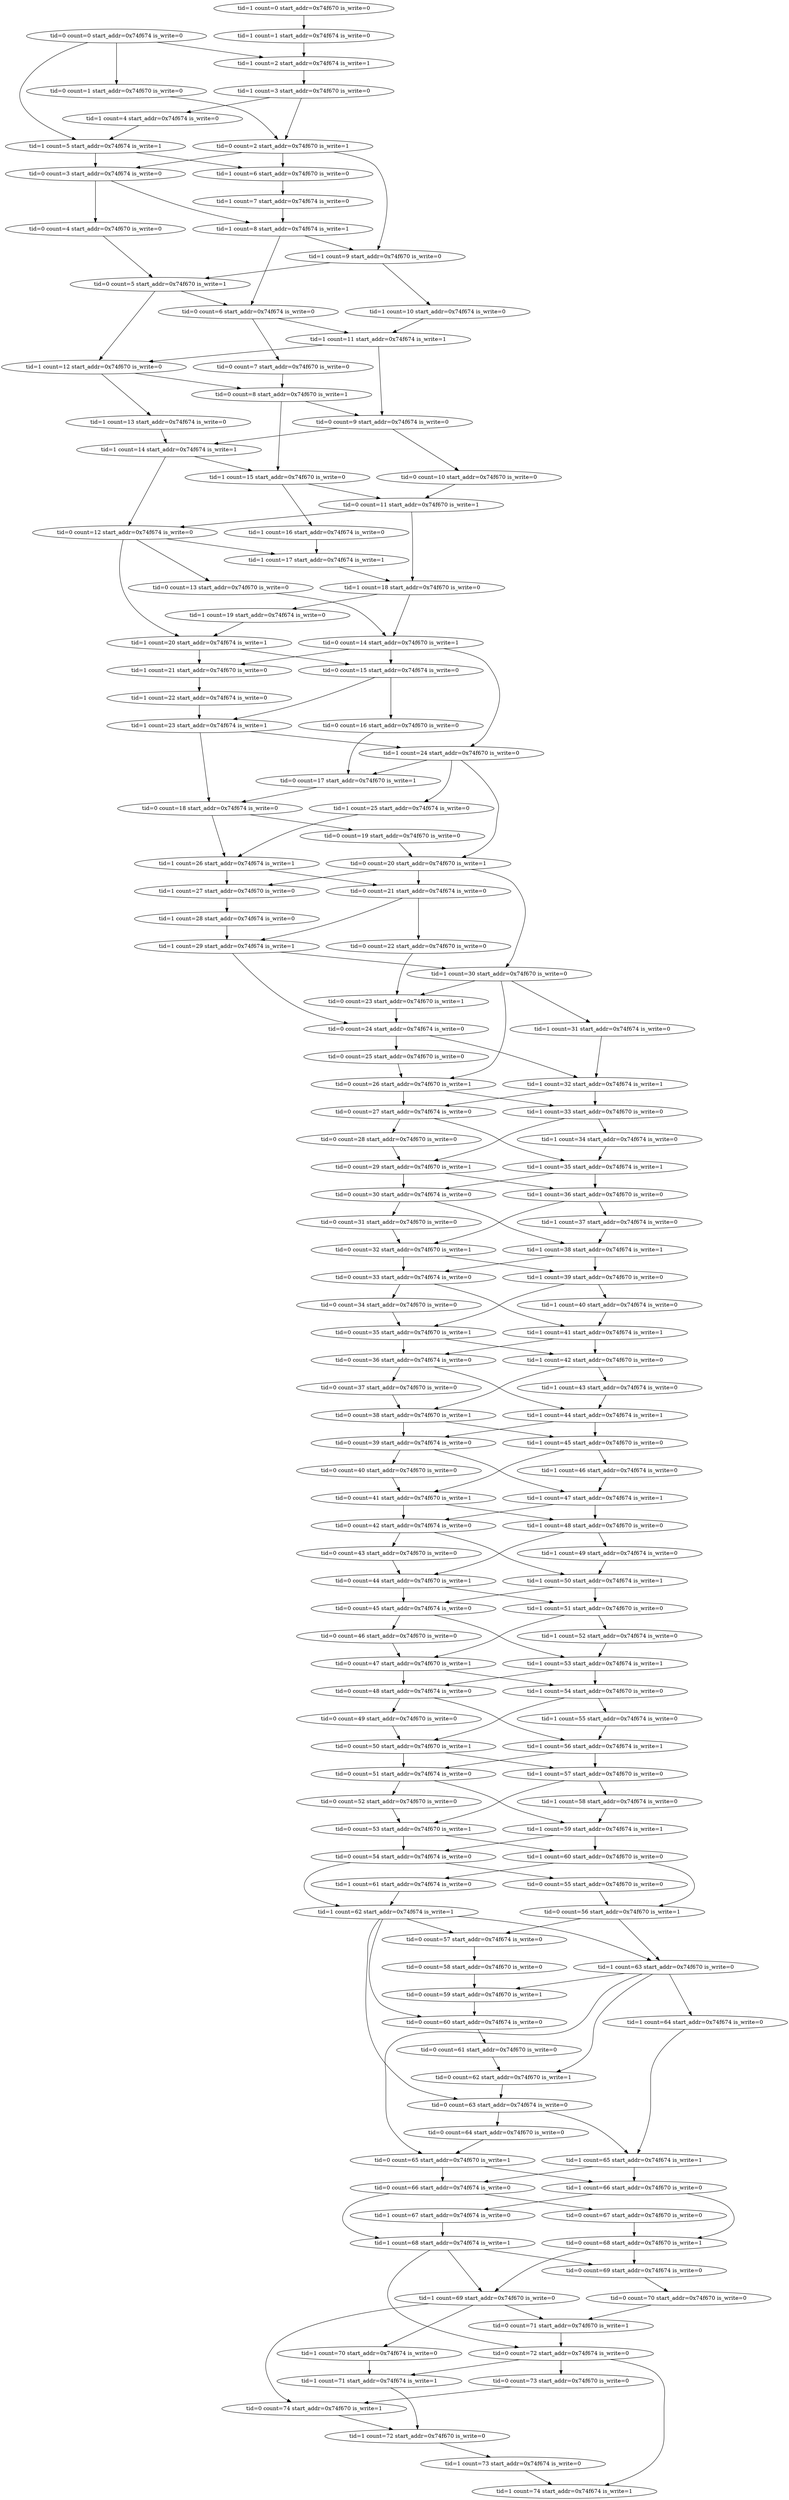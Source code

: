 digraph G {
0 [count=0, is_write=0, label="tid=0 count=0 start_addr=0x74f674 is_write=0", start_addr="0x74f674", tid=0];
1 [count=1, is_write=0, label="tid=0 count=1 start_addr=0x74f670 is_write=0", start_addr="0x74f670", tid=0];
2 [count=2, is_write=1, label="tid=0 count=2 start_addr=0x74f670 is_write=1", start_addr="0x74f670", tid=0];
3 [count=3, is_write=0, label="tid=0 count=3 start_addr=0x74f674 is_write=0", start_addr="0x74f674", tid=0];
4 [count=4, is_write=0, label="tid=0 count=4 start_addr=0x74f670 is_write=0", start_addr="0x74f670", tid=0];
5 [count=5, is_write=1, label="tid=0 count=5 start_addr=0x74f670 is_write=1", start_addr="0x74f670", tid=0];
6 [count=6, is_write=0, label="tid=0 count=6 start_addr=0x74f674 is_write=0", start_addr="0x74f674", tid=0];
7 [count=7, is_write=0, label="tid=0 count=7 start_addr=0x74f670 is_write=0", start_addr="0x74f670", tid=0];
8 [count=8, is_write=1, label="tid=0 count=8 start_addr=0x74f670 is_write=1", start_addr="0x74f670", tid=0];
9 [count=9, is_write=0, label="tid=0 count=9 start_addr=0x74f674 is_write=0", start_addr="0x74f674", tid=0];
10 [count=10, is_write=0, label="tid=0 count=10 start_addr=0x74f670 is_write=0", start_addr="0x74f670", tid=0];
11 [count=11, is_write=1, label="tid=0 count=11 start_addr=0x74f670 is_write=1", start_addr="0x74f670", tid=0];
12 [count=12, is_write=0, label="tid=0 count=12 start_addr=0x74f674 is_write=0", start_addr="0x74f674", tid=0];
13 [count=13, is_write=0, label="tid=0 count=13 start_addr=0x74f670 is_write=0", start_addr="0x74f670", tid=0];
14 [count=14, is_write=1, label="tid=0 count=14 start_addr=0x74f670 is_write=1", start_addr="0x74f670", tid=0];
15 [count=15, is_write=0, label="tid=0 count=15 start_addr=0x74f674 is_write=0", start_addr="0x74f674", tid=0];
16 [count=16, is_write=0, label="tid=0 count=16 start_addr=0x74f670 is_write=0", start_addr="0x74f670", tid=0];
17 [count=17, is_write=1, label="tid=0 count=17 start_addr=0x74f670 is_write=1", start_addr="0x74f670", tid=0];
18 [count=18, is_write=0, label="tid=0 count=18 start_addr=0x74f674 is_write=0", start_addr="0x74f674", tid=0];
19 [count=19, is_write=0, label="tid=0 count=19 start_addr=0x74f670 is_write=0", start_addr="0x74f670", tid=0];
20 [count=20, is_write=1, label="tid=0 count=20 start_addr=0x74f670 is_write=1", start_addr="0x74f670", tid=0];
21 [count=21, is_write=0, label="tid=0 count=21 start_addr=0x74f674 is_write=0", start_addr="0x74f674", tid=0];
22 [count=22, is_write=0, label="tid=0 count=22 start_addr=0x74f670 is_write=0", start_addr="0x74f670", tid=0];
23 [count=23, is_write=1, label="tid=0 count=23 start_addr=0x74f670 is_write=1", start_addr="0x74f670", tid=0];
24 [count=24, is_write=0, label="tid=0 count=24 start_addr=0x74f674 is_write=0", start_addr="0x74f674", tid=0];
25 [count=25, is_write=0, label="tid=0 count=25 start_addr=0x74f670 is_write=0", start_addr="0x74f670", tid=0];
26 [count=26, is_write=1, label="tid=0 count=26 start_addr=0x74f670 is_write=1", start_addr="0x74f670", tid=0];
27 [count=27, is_write=0, label="tid=0 count=27 start_addr=0x74f674 is_write=0", start_addr="0x74f674", tid=0];
28 [count=28, is_write=0, label="tid=0 count=28 start_addr=0x74f670 is_write=0", start_addr="0x74f670", tid=0];
29 [count=29, is_write=1, label="tid=0 count=29 start_addr=0x74f670 is_write=1", start_addr="0x74f670", tid=0];
30 [count=30, is_write=0, label="tid=0 count=30 start_addr=0x74f674 is_write=0", start_addr="0x74f674", tid=0];
31 [count=31, is_write=0, label="tid=0 count=31 start_addr=0x74f670 is_write=0", start_addr="0x74f670", tid=0];
32 [count=32, is_write=1, label="tid=0 count=32 start_addr=0x74f670 is_write=1", start_addr="0x74f670", tid=0];
33 [count=33, is_write=0, label="tid=0 count=33 start_addr=0x74f674 is_write=0", start_addr="0x74f674", tid=0];
34 [count=34, is_write=0, label="tid=0 count=34 start_addr=0x74f670 is_write=0", start_addr="0x74f670", tid=0];
35 [count=35, is_write=1, label="tid=0 count=35 start_addr=0x74f670 is_write=1", start_addr="0x74f670", tid=0];
36 [count=36, is_write=0, label="tid=0 count=36 start_addr=0x74f674 is_write=0", start_addr="0x74f674", tid=0];
37 [count=37, is_write=0, label="tid=0 count=37 start_addr=0x74f670 is_write=0", start_addr="0x74f670", tid=0];
38 [count=38, is_write=1, label="tid=0 count=38 start_addr=0x74f670 is_write=1", start_addr="0x74f670", tid=0];
39 [count=39, is_write=0, label="tid=0 count=39 start_addr=0x74f674 is_write=0", start_addr="0x74f674", tid=0];
40 [count=40, is_write=0, label="tid=0 count=40 start_addr=0x74f670 is_write=0", start_addr="0x74f670", tid=0];
41 [count=41, is_write=1, label="tid=0 count=41 start_addr=0x74f670 is_write=1", start_addr="0x74f670", tid=0];
42 [count=42, is_write=0, label="tid=0 count=42 start_addr=0x74f674 is_write=0", start_addr="0x74f674", tid=0];
43 [count=43, is_write=0, label="tid=0 count=43 start_addr=0x74f670 is_write=0", start_addr="0x74f670", tid=0];
44 [count=44, is_write=1, label="tid=0 count=44 start_addr=0x74f670 is_write=1", start_addr="0x74f670", tid=0];
45 [count=45, is_write=0, label="tid=0 count=45 start_addr=0x74f674 is_write=0", start_addr="0x74f674", tid=0];
46 [count=46, is_write=0, label="tid=0 count=46 start_addr=0x74f670 is_write=0", start_addr="0x74f670", tid=0];
47 [count=47, is_write=1, label="tid=0 count=47 start_addr=0x74f670 is_write=1", start_addr="0x74f670", tid=0];
48 [count=48, is_write=0, label="tid=0 count=48 start_addr=0x74f674 is_write=0", start_addr="0x74f674", tid=0];
49 [count=49, is_write=0, label="tid=0 count=49 start_addr=0x74f670 is_write=0", start_addr="0x74f670", tid=0];
50 [count=50, is_write=1, label="tid=0 count=50 start_addr=0x74f670 is_write=1", start_addr="0x74f670", tid=0];
51 [count=51, is_write=0, label="tid=0 count=51 start_addr=0x74f674 is_write=0", start_addr="0x74f674", tid=0];
52 [count=52, is_write=0, label="tid=0 count=52 start_addr=0x74f670 is_write=0", start_addr="0x74f670", tid=0];
53 [count=53, is_write=1, label="tid=0 count=53 start_addr=0x74f670 is_write=1", start_addr="0x74f670", tid=0];
54 [count=54, is_write=0, label="tid=0 count=54 start_addr=0x74f674 is_write=0", start_addr="0x74f674", tid=0];
55 [count=55, is_write=0, label="tid=0 count=55 start_addr=0x74f670 is_write=0", start_addr="0x74f670", tid=0];
56 [count=56, is_write=1, label="tid=0 count=56 start_addr=0x74f670 is_write=1", start_addr="0x74f670", tid=0];
57 [count=57, is_write=0, label="tid=0 count=57 start_addr=0x74f674 is_write=0", start_addr="0x74f674", tid=0];
58 [count=58, is_write=0, label="tid=0 count=58 start_addr=0x74f670 is_write=0", start_addr="0x74f670", tid=0];
59 [count=59, is_write=1, label="tid=0 count=59 start_addr=0x74f670 is_write=1", start_addr="0x74f670", tid=0];
60 [count=60, is_write=0, label="tid=0 count=60 start_addr=0x74f674 is_write=0", start_addr="0x74f674", tid=0];
61 [count=61, is_write=0, label="tid=0 count=61 start_addr=0x74f670 is_write=0", start_addr="0x74f670", tid=0];
62 [count=62, is_write=1, label="tid=0 count=62 start_addr=0x74f670 is_write=1", start_addr="0x74f670", tid=0];
63 [count=63, is_write=0, label="tid=0 count=63 start_addr=0x74f674 is_write=0", start_addr="0x74f674", tid=0];
64 [count=64, is_write=0, label="tid=0 count=64 start_addr=0x74f670 is_write=0", start_addr="0x74f670", tid=0];
65 [count=65, is_write=1, label="tid=0 count=65 start_addr=0x74f670 is_write=1", start_addr="0x74f670", tid=0];
66 [count=66, is_write=0, label="tid=0 count=66 start_addr=0x74f674 is_write=0", start_addr="0x74f674", tid=0];
67 [count=67, is_write=0, label="tid=0 count=67 start_addr=0x74f670 is_write=0", start_addr="0x74f670", tid=0];
68 [count=68, is_write=1, label="tid=0 count=68 start_addr=0x74f670 is_write=1", start_addr="0x74f670", tid=0];
69 [count=69, is_write=0, label="tid=0 count=69 start_addr=0x74f674 is_write=0", start_addr="0x74f674", tid=0];
70 [count=70, is_write=0, label="tid=0 count=70 start_addr=0x74f670 is_write=0", start_addr="0x74f670", tid=0];
71 [count=71, is_write=1, label="tid=0 count=71 start_addr=0x74f670 is_write=1", start_addr="0x74f670", tid=0];
72 [count=72, is_write=0, label="tid=0 count=72 start_addr=0x74f674 is_write=0", start_addr="0x74f674", tid=0];
73 [count=73, is_write=0, label="tid=0 count=73 start_addr=0x74f670 is_write=0", start_addr="0x74f670", tid=0];
74 [count=74, is_write=1, label="tid=0 count=74 start_addr=0x74f670 is_write=1", start_addr="0x74f670", tid=0];
80 [count=0, is_write=0, label="tid=1 count=0 start_addr=0x74f670 is_write=0", start_addr="0x74f670", tid=1];
81 [count=1, is_write=0, label="tid=1 count=1 start_addr=0x74f674 is_write=0", start_addr="0x74f674", tid=1];
82 [count=2, is_write=1, label="tid=1 count=2 start_addr=0x74f674 is_write=1", start_addr="0x74f674", tid=1];
83 [count=3, is_write=0, label="tid=1 count=3 start_addr=0x74f670 is_write=0", start_addr="0x74f670", tid=1];
84 [count=4, is_write=0, label="tid=1 count=4 start_addr=0x74f674 is_write=0", start_addr="0x74f674", tid=1];
85 [count=5, is_write=1, label="tid=1 count=5 start_addr=0x74f674 is_write=1", start_addr="0x74f674", tid=1];
86 [count=6, is_write=0, label="tid=1 count=6 start_addr=0x74f670 is_write=0", start_addr="0x74f670", tid=1];
87 [count=7, is_write=0, label="tid=1 count=7 start_addr=0x74f674 is_write=0", start_addr="0x74f674", tid=1];
88 [count=8, is_write=1, label="tid=1 count=8 start_addr=0x74f674 is_write=1", start_addr="0x74f674", tid=1];
89 [count=9, is_write=0, label="tid=1 count=9 start_addr=0x74f670 is_write=0", start_addr="0x74f670", tid=1];
90 [count=10, is_write=0, label="tid=1 count=10 start_addr=0x74f674 is_write=0", start_addr="0x74f674", tid=1];
91 [count=11, is_write=1, label="tid=1 count=11 start_addr=0x74f674 is_write=1", start_addr="0x74f674", tid=1];
92 [count=12, is_write=0, label="tid=1 count=12 start_addr=0x74f670 is_write=0", start_addr="0x74f670", tid=1];
93 [count=13, is_write=0, label="tid=1 count=13 start_addr=0x74f674 is_write=0", start_addr="0x74f674", tid=1];
94 [count=14, is_write=1, label="tid=1 count=14 start_addr=0x74f674 is_write=1", start_addr="0x74f674", tid=1];
95 [count=15, is_write=0, label="tid=1 count=15 start_addr=0x74f670 is_write=0", start_addr="0x74f670", tid=1];
96 [count=16, is_write=0, label="tid=1 count=16 start_addr=0x74f674 is_write=0", start_addr="0x74f674", tid=1];
97 [count=17, is_write=1, label="tid=1 count=17 start_addr=0x74f674 is_write=1", start_addr="0x74f674", tid=1];
98 [count=18, is_write=0, label="tid=1 count=18 start_addr=0x74f670 is_write=0", start_addr="0x74f670", tid=1];
99 [count=19, is_write=0, label="tid=1 count=19 start_addr=0x74f674 is_write=0", start_addr="0x74f674", tid=1];
100 [count=20, is_write=1, label="tid=1 count=20 start_addr=0x74f674 is_write=1", start_addr="0x74f674", tid=1];
101 [count=21, is_write=0, label="tid=1 count=21 start_addr=0x74f670 is_write=0", start_addr="0x74f670", tid=1];
102 [count=22, is_write=0, label="tid=1 count=22 start_addr=0x74f674 is_write=0", start_addr="0x74f674", tid=1];
103 [count=23, is_write=1, label="tid=1 count=23 start_addr=0x74f674 is_write=1", start_addr="0x74f674", tid=1];
104 [count=24, is_write=0, label="tid=1 count=24 start_addr=0x74f670 is_write=0", start_addr="0x74f670", tid=1];
105 [count=25, is_write=0, label="tid=1 count=25 start_addr=0x74f674 is_write=0", start_addr="0x74f674", tid=1];
106 [count=26, is_write=1, label="tid=1 count=26 start_addr=0x74f674 is_write=1", start_addr="0x74f674", tid=1];
107 [count=27, is_write=0, label="tid=1 count=27 start_addr=0x74f670 is_write=0", start_addr="0x74f670", tid=1];
108 [count=28, is_write=0, label="tid=1 count=28 start_addr=0x74f674 is_write=0", start_addr="0x74f674", tid=1];
109 [count=29, is_write=1, label="tid=1 count=29 start_addr=0x74f674 is_write=1", start_addr="0x74f674", tid=1];
110 [count=30, is_write=0, label="tid=1 count=30 start_addr=0x74f670 is_write=0", start_addr="0x74f670", tid=1];
111 [count=31, is_write=0, label="tid=1 count=31 start_addr=0x74f674 is_write=0", start_addr="0x74f674", tid=1];
112 [count=32, is_write=1, label="tid=1 count=32 start_addr=0x74f674 is_write=1", start_addr="0x74f674", tid=1];
113 [count=33, is_write=0, label="tid=1 count=33 start_addr=0x74f670 is_write=0", start_addr="0x74f670", tid=1];
114 [count=34, is_write=0, label="tid=1 count=34 start_addr=0x74f674 is_write=0", start_addr="0x74f674", tid=1];
115 [count=35, is_write=1, label="tid=1 count=35 start_addr=0x74f674 is_write=1", start_addr="0x74f674", tid=1];
116 [count=36, is_write=0, label="tid=1 count=36 start_addr=0x74f670 is_write=0", start_addr="0x74f670", tid=1];
117 [count=37, is_write=0, label="tid=1 count=37 start_addr=0x74f674 is_write=0", start_addr="0x74f674", tid=1];
118 [count=38, is_write=1, label="tid=1 count=38 start_addr=0x74f674 is_write=1", start_addr="0x74f674", tid=1];
119 [count=39, is_write=0, label="tid=1 count=39 start_addr=0x74f670 is_write=0", start_addr="0x74f670", tid=1];
120 [count=40, is_write=0, label="tid=1 count=40 start_addr=0x74f674 is_write=0", start_addr="0x74f674", tid=1];
121 [count=41, is_write=1, label="tid=1 count=41 start_addr=0x74f674 is_write=1", start_addr="0x74f674", tid=1];
122 [count=42, is_write=0, label="tid=1 count=42 start_addr=0x74f670 is_write=0", start_addr="0x74f670", tid=1];
123 [count=43, is_write=0, label="tid=1 count=43 start_addr=0x74f674 is_write=0", start_addr="0x74f674", tid=1];
124 [count=44, is_write=1, label="tid=1 count=44 start_addr=0x74f674 is_write=1", start_addr="0x74f674", tid=1];
125 [count=45, is_write=0, label="tid=1 count=45 start_addr=0x74f670 is_write=0", start_addr="0x74f670", tid=1];
126 [count=46, is_write=0, label="tid=1 count=46 start_addr=0x74f674 is_write=0", start_addr="0x74f674", tid=1];
127 [count=47, is_write=1, label="tid=1 count=47 start_addr=0x74f674 is_write=1", start_addr="0x74f674", tid=1];
128 [count=48, is_write=0, label="tid=1 count=48 start_addr=0x74f670 is_write=0", start_addr="0x74f670", tid=1];
129 [count=49, is_write=0, label="tid=1 count=49 start_addr=0x74f674 is_write=0", start_addr="0x74f674", tid=1];
130 [count=50, is_write=1, label="tid=1 count=50 start_addr=0x74f674 is_write=1", start_addr="0x74f674", tid=1];
131 [count=51, is_write=0, label="tid=1 count=51 start_addr=0x74f670 is_write=0", start_addr="0x74f670", tid=1];
132 [count=52, is_write=0, label="tid=1 count=52 start_addr=0x74f674 is_write=0", start_addr="0x74f674", tid=1];
133 [count=53, is_write=1, label="tid=1 count=53 start_addr=0x74f674 is_write=1", start_addr="0x74f674", tid=1];
134 [count=54, is_write=0, label="tid=1 count=54 start_addr=0x74f670 is_write=0", start_addr="0x74f670", tid=1];
135 [count=55, is_write=0, label="tid=1 count=55 start_addr=0x74f674 is_write=0", start_addr="0x74f674", tid=1];
136 [count=56, is_write=1, label="tid=1 count=56 start_addr=0x74f674 is_write=1", start_addr="0x74f674", tid=1];
137 [count=57, is_write=0, label="tid=1 count=57 start_addr=0x74f670 is_write=0", start_addr="0x74f670", tid=1];
138 [count=58, is_write=0, label="tid=1 count=58 start_addr=0x74f674 is_write=0", start_addr="0x74f674", tid=1];
139 [count=59, is_write=1, label="tid=1 count=59 start_addr=0x74f674 is_write=1", start_addr="0x74f674", tid=1];
140 [count=60, is_write=0, label="tid=1 count=60 start_addr=0x74f670 is_write=0", start_addr="0x74f670", tid=1];
141 [count=61, is_write=0, label="tid=1 count=61 start_addr=0x74f674 is_write=0", start_addr="0x74f674", tid=1];
142 [count=62, is_write=1, label="tid=1 count=62 start_addr=0x74f674 is_write=1", start_addr="0x74f674", tid=1];
143 [count=63, is_write=0, label="tid=1 count=63 start_addr=0x74f670 is_write=0", start_addr="0x74f670", tid=1];
144 [count=64, is_write=0, label="tid=1 count=64 start_addr=0x74f674 is_write=0", start_addr="0x74f674", tid=1];
145 [count=65, is_write=1, label="tid=1 count=65 start_addr=0x74f674 is_write=1", start_addr="0x74f674", tid=1];
146 [count=66, is_write=0, label="tid=1 count=66 start_addr=0x74f670 is_write=0", start_addr="0x74f670", tid=1];
147 [count=67, is_write=0, label="tid=1 count=67 start_addr=0x74f674 is_write=0", start_addr="0x74f674", tid=1];
148 [count=68, is_write=1, label="tid=1 count=68 start_addr=0x74f674 is_write=1", start_addr="0x74f674", tid=1];
149 [count=69, is_write=0, label="tid=1 count=69 start_addr=0x74f670 is_write=0", start_addr="0x74f670", tid=1];
150 [count=70, is_write=0, label="tid=1 count=70 start_addr=0x74f674 is_write=0", start_addr="0x74f674", tid=1];
151 [count=71, is_write=1, label="tid=1 count=71 start_addr=0x74f674 is_write=1", start_addr="0x74f674", tid=1];
152 [count=72, is_write=0, label="tid=1 count=72 start_addr=0x74f670 is_write=0", start_addr="0x74f670", tid=1];
153 [count=73, is_write=0, label="tid=1 count=73 start_addr=0x74f674 is_write=0", start_addr="0x74f674", tid=1];
154 [count=74, is_write=1, label="tid=1 count=74 start_addr=0x74f674 is_write=1", start_addr="0x74f674", tid=1];
0->1 ;
1->2 ;
2->3 ;
3->4 ;
4->5 ;
5->6 ;
6->7 ;
7->8 ;
8->9 ;
9->10 ;
10->11 ;
11->12 ;
12->13 ;
13->14 ;
14->15 ;
15->16 ;
16->17 ;
17->18 ;
18->19 ;
19->20 ;
20->21 ;
21->22 ;
22->23 ;
23->24 ;
24->25 ;
25->26 ;
26->27 ;
27->28 ;
28->29 ;
29->30 ;
30->31 ;
31->32 ;
32->33 ;
33->34 ;
34->35 ;
35->36 ;
36->37 ;
37->38 ;
38->39 ;
39->40 ;
40->41 ;
41->42 ;
42->43 ;
43->44 ;
44->45 ;
45->46 ;
46->47 ;
47->48 ;
48->49 ;
49->50 ;
50->51 ;
51->52 ;
52->53 ;
53->54 ;
54->55 ;
55->56 ;
56->57 ;
57->58 ;
58->59 ;
59->60 ;
60->61 ;
61->62 ;
62->63 ;
63->64 ;
64->65 ;
65->66 ;
66->67 ;
67->68 ;
68->69 ;
69->70 ;
70->71 ;
71->72 ;
72->73 ;
73->74 ;
80->81 ;
81->82 ;
82->83 ;
83->84 ;
84->85 ;
85->86 ;
86->87 ;
87->88 ;
88->89 ;
89->90 ;
90->91 ;
91->92 ;
92->93 ;
93->94 ;
94->95 ;
95->96 ;
96->97 ;
97->98 ;
98->99 ;
99->100 ;
100->101 ;
101->102 ;
102->103 ;
103->104 ;
104->105 ;
105->106 ;
106->107 ;
107->108 ;
108->109 ;
109->110 ;
110->111 ;
111->112 ;
112->113 ;
113->114 ;
114->115 ;
115->116 ;
116->117 ;
117->118 ;
118->119 ;
119->120 ;
120->121 ;
121->122 ;
122->123 ;
123->124 ;
124->125 ;
125->126 ;
126->127 ;
127->128 ;
128->129 ;
129->130 ;
130->131 ;
131->132 ;
132->133 ;
133->134 ;
134->135 ;
135->136 ;
136->137 ;
137->138 ;
138->139 ;
139->140 ;
140->141 ;
141->142 ;
142->143 ;
143->144 ;
144->145 ;
145->146 ;
146->147 ;
147->148 ;
148->149 ;
149->150 ;
150->151 ;
151->152 ;
152->153 ;
153->154 ;
0->85 ;
0->82 ;
2->89 ;
2->86 ;
3->88 ;
5->92 ;
6->91 ;
8->95 ;
9->94 ;
11->98 ;
12->100 ;
12->97 ;
14->104 ;
14->101 ;
15->103 ;
18->106 ;
20->110 ;
20->107 ;
21->109 ;
24->112 ;
26->113 ;
27->115 ;
29->116 ;
30->118 ;
32->119 ;
33->121 ;
35->122 ;
36->124 ;
38->125 ;
39->127 ;
41->128 ;
42->130 ;
44->131 ;
45->133 ;
47->134 ;
48->136 ;
50->137 ;
51->139 ;
53->140 ;
54->142 ;
56->143 ;
63->145 ;
65->146 ;
66->148 ;
68->149 ;
72->154 ;
72->151 ;
74->152 ;
83->2 ;
85->3 ;
88->6 ;
89->5 ;
91->9 ;
92->8 ;
94->12 ;
95->11 ;
98->14 ;
100->15 ;
103->18 ;
104->20 ;
104->17 ;
106->21 ;
109->24 ;
110->26 ;
110->23 ;
112->27 ;
113->29 ;
115->30 ;
116->32 ;
118->33 ;
119->35 ;
121->36 ;
122->38 ;
124->39 ;
125->41 ;
127->42 ;
128->44 ;
130->45 ;
131->47 ;
133->48 ;
134->50 ;
136->51 ;
137->53 ;
139->54 ;
140->56 ;
142->63 ;
142->57 ;
142->60 ;
143->65 ;
143->59 ;
143->62 ;
145->66 ;
146->68 ;
148->72 ;
148->69 ;
149->74 ;
149->71 ;
}
